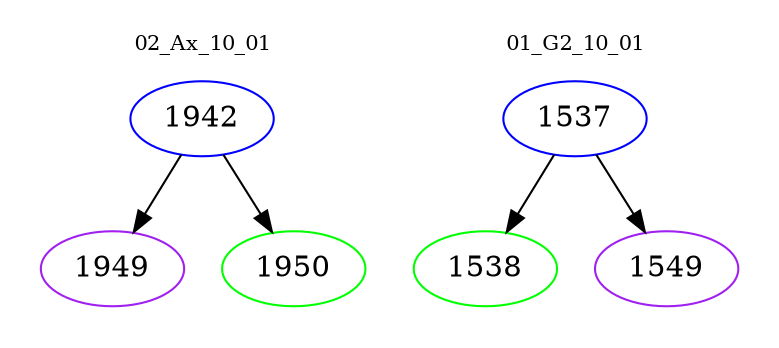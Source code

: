 digraph{
subgraph cluster_0 {
color = white
label = "02_Ax_10_01";
fontsize=10;
T0_1942 [label="1942", color="blue"]
T0_1942 -> T0_1949 [color="black"]
T0_1949 [label="1949", color="purple"]
T0_1942 -> T0_1950 [color="black"]
T0_1950 [label="1950", color="green"]
}
subgraph cluster_1 {
color = white
label = "01_G2_10_01";
fontsize=10;
T1_1537 [label="1537", color="blue"]
T1_1537 -> T1_1538 [color="black"]
T1_1538 [label="1538", color="green"]
T1_1537 -> T1_1549 [color="black"]
T1_1549 [label="1549", color="purple"]
}
}
